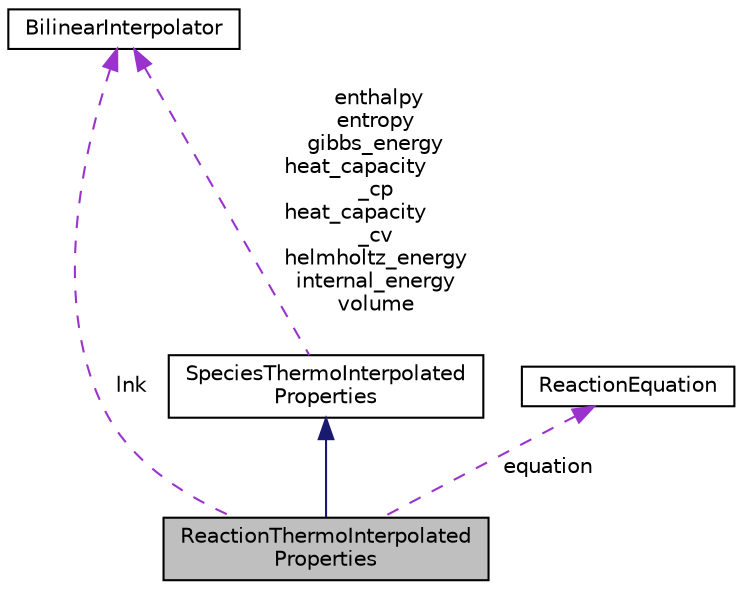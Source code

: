 digraph "ReactionThermoInterpolatedProperties"
{
 // INTERACTIVE_SVG=YES
 // LATEX_PDF_SIZE
  edge [fontname="Helvetica",fontsize="10",labelfontname="Helvetica",labelfontsize="10"];
  node [fontname="Helvetica",fontsize="10",shape=record];
  Node1 [label="ReactionThermoInterpolated\lProperties",height=0.2,width=0.4,color="black", fillcolor="grey75", style="filled", fontcolor="black",tooltip="A type for storing thermodynamic properties of a reaction over a range of temperatures and pressures."];
  Node2 -> Node1 [dir="back",color="midnightblue",fontsize="10",style="solid",fontname="Helvetica"];
  Node2 [label="SpeciesThermoInterpolated\lProperties",height=0.2,width=0.4,color="black", fillcolor="white", style="filled",URL="$structReaktoro_1_1SpeciesThermoInterpolatedProperties.html",tooltip="A type for storing thermodynamic properties of a species over a range of temperatures and pressures."];
  Node3 -> Node2 [dir="back",color="darkorchid3",fontsize="10",style="dashed",label=" enthalpy\nentropy\ngibbs_energy\nheat_capacity\l_cp\nheat_capacity\l_cv\nhelmholtz_energy\ninternal_energy\nvolume" ,fontname="Helvetica"];
  Node3 [label="BilinearInterpolator",height=0.2,width=0.4,color="black", fillcolor="white", style="filled",URL="$classReaktoro_1_1BilinearInterpolator.html",tooltip="A class used to calculate bilinear interpolation of data in two dimensions."];
  Node4 -> Node1 [dir="back",color="darkorchid3",fontsize="10",style="dashed",label=" equation" ,fontname="Helvetica"];
  Node4 [label="ReactionEquation",height=0.2,width=0.4,color="black", fillcolor="white", style="filled",URL="$classReaktoro_1_1ReactionEquation.html",tooltip="Define a type that describes the equation of a reaction."];
  Node3 -> Node1 [dir="back",color="darkorchid3",fontsize="10",style="dashed",label=" lnk" ,fontname="Helvetica"];
}
